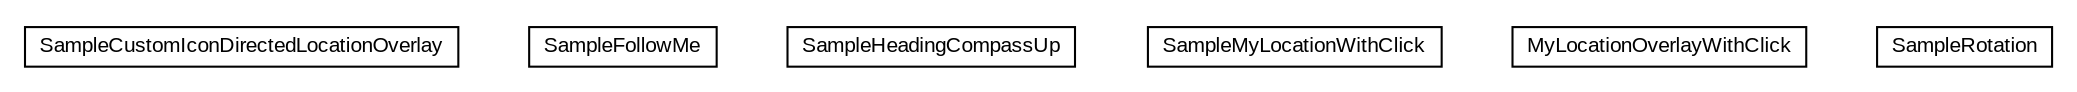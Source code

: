 #!/usr/local/bin/dot
#
# Class diagram 
# Generated by UMLGraph version R5_6-24-gf6e263 (http://www.umlgraph.org/)
#

digraph G {
	edge [fontname="arial",fontsize=10,labelfontname="arial",labelfontsize=10];
	node [fontname="arial",fontsize=10,shape=plaintext];
	nodesep=0.25;
	ranksep=0.5;
	// org.osmdroid.samplefragments.location.SampleCustomIconDirectedLocationOverlay
	c2490 [label=<<table title="org.osmdroid.samplefragments.location.SampleCustomIconDirectedLocationOverlay" border="0" cellborder="1" cellspacing="0" cellpadding="2" port="p" href="./SampleCustomIconDirectedLocationOverlay.html">
		<tr><td><table border="0" cellspacing="0" cellpadding="1">
<tr><td align="center" balign="center"> SampleCustomIconDirectedLocationOverlay </td></tr>
		</table></td></tr>
		</table>>, URL="./SampleCustomIconDirectedLocationOverlay.html", fontname="arial", fontcolor="black", fontsize=10.0];
	// org.osmdroid.samplefragments.location.SampleFollowMe
	c2491 [label=<<table title="org.osmdroid.samplefragments.location.SampleFollowMe" border="0" cellborder="1" cellspacing="0" cellpadding="2" port="p" href="./SampleFollowMe.html">
		<tr><td><table border="0" cellspacing="0" cellpadding="1">
<tr><td align="center" balign="center"> SampleFollowMe </td></tr>
		</table></td></tr>
		</table>>, URL="./SampleFollowMe.html", fontname="arial", fontcolor="black", fontsize=10.0];
	// org.osmdroid.samplefragments.location.SampleHeadingCompassUp
	c2492 [label=<<table title="org.osmdroid.samplefragments.location.SampleHeadingCompassUp" border="0" cellborder="1" cellspacing="0" cellpadding="2" port="p" href="./SampleHeadingCompassUp.html">
		<tr><td><table border="0" cellspacing="0" cellpadding="1">
<tr><td align="center" balign="center"> SampleHeadingCompassUp </td></tr>
		</table></td></tr>
		</table>>, URL="./SampleHeadingCompassUp.html", fontname="arial", fontcolor="black", fontsize=10.0];
	// org.osmdroid.samplefragments.location.SampleMyLocationWithClick
	c2493 [label=<<table title="org.osmdroid.samplefragments.location.SampleMyLocationWithClick" border="0" cellborder="1" cellspacing="0" cellpadding="2" port="p" href="./SampleMyLocationWithClick.html">
		<tr><td><table border="0" cellspacing="0" cellpadding="1">
<tr><td align="center" balign="center"> SampleMyLocationWithClick </td></tr>
		</table></td></tr>
		</table>>, URL="./SampleMyLocationWithClick.html", fontname="arial", fontcolor="black", fontsize=10.0];
	// org.osmdroid.samplefragments.location.SampleMyLocationWithClick.MyLocationOverlayWithClick
	c2494 [label=<<table title="org.osmdroid.samplefragments.location.SampleMyLocationWithClick.MyLocationOverlayWithClick" border="0" cellborder="1" cellspacing="0" cellpadding="2" port="p" href="./SampleMyLocationWithClick.MyLocationOverlayWithClick.html">
		<tr><td><table border="0" cellspacing="0" cellpadding="1">
<tr><td align="center" balign="center"> MyLocationOverlayWithClick </td></tr>
		</table></td></tr>
		</table>>, URL="./SampleMyLocationWithClick.MyLocationOverlayWithClick.html", fontname="arial", fontcolor="black", fontsize=10.0];
	// org.osmdroid.samplefragments.location.SampleRotation
	c2495 [label=<<table title="org.osmdroid.samplefragments.location.SampleRotation" border="0" cellborder="1" cellspacing="0" cellpadding="2" port="p" href="./SampleRotation.html">
		<tr><td><table border="0" cellspacing="0" cellpadding="1">
<tr><td align="center" balign="center"> SampleRotation </td></tr>
		</table></td></tr>
		</table>>, URL="./SampleRotation.html", fontname="arial", fontcolor="black", fontsize=10.0];
}

